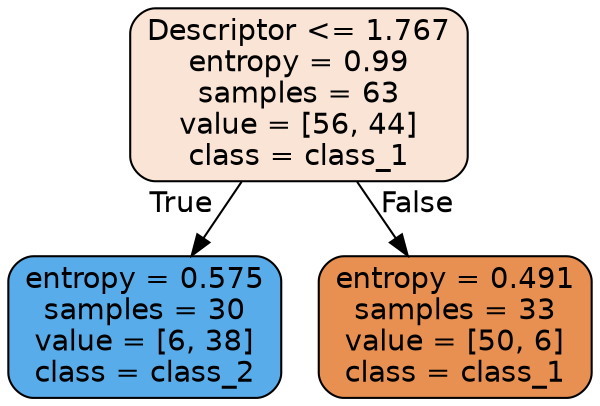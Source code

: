 digraph Tree {
node [shape=box, style="filled, rounded", color="black", fontname="helvetica"] ;
edge [fontname="helvetica"] ;
0 [label="Descriptor <= 1.767\nentropy = 0.99\nsamples = 63\nvalue = [56, 44]\nclass = class_1", fillcolor="#f9e4d5"] ;
1 [label="entropy = 0.575\nsamples = 30\nvalue = [6, 38]\nclass = class_2", fillcolor="#58ace9"] ;
0 -> 1 [labeldistance=2.5, labelangle=45, headlabel="True"] ;
2 [label="entropy = 0.491\nsamples = 33\nvalue = [50, 6]\nclass = class_1", fillcolor="#e89051"] ;
0 -> 2 [labeldistance=2.5, labelangle=-45, headlabel="False"] ;
}